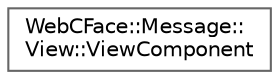 digraph "Graphical Class Hierarchy"
{
 // LATEX_PDF_SIZE
  bgcolor="transparent";
  edge [fontname=Helvetica,fontsize=10,labelfontname=Helvetica,labelfontsize=10];
  node [fontname=Helvetica,fontsize=10,shape=box,height=0.2,width=0.4];
  rankdir="LR";
  Node0 [id="Node000000",label="WebCFace::Message::\lView::ViewComponent",height=0.2,width=0.4,color="grey40", fillcolor="white", style="filled",URL="$structWebCFace_1_1Message_1_1View_1_1ViewComponent.html",tooltip=" "];
}

